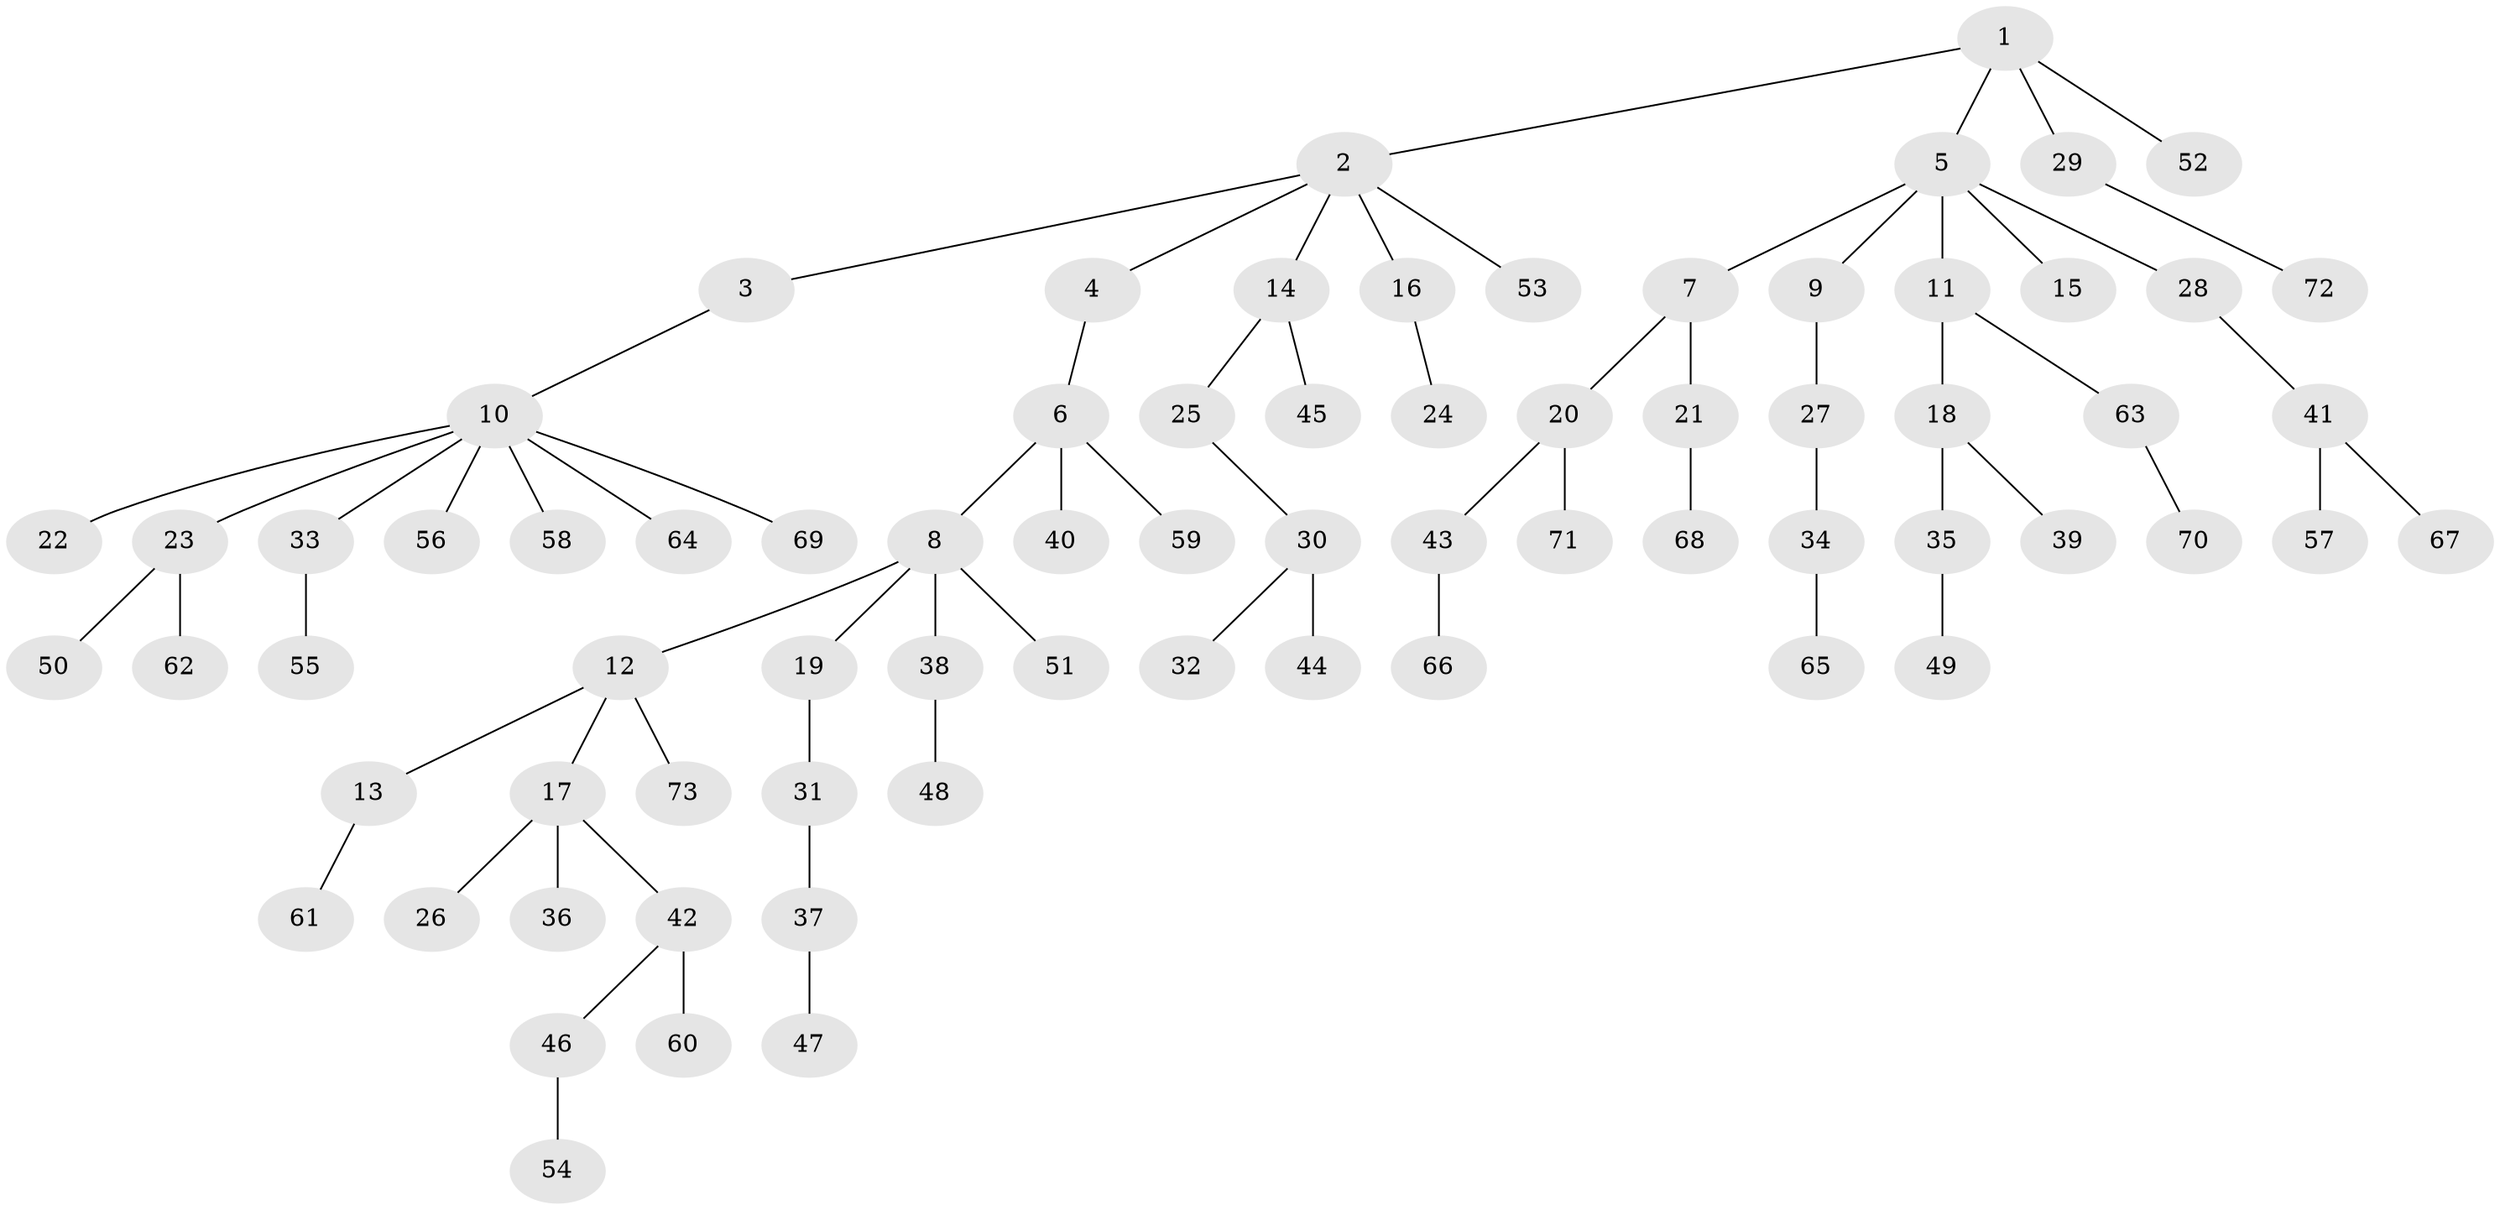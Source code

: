 // coarse degree distribution, {1: 0.5, 2: 0.3181818181818182, 3: 0.045454545454545456, 4: 0.045454545454545456, 5: 0.09090909090909091}
// Generated by graph-tools (version 1.1) at 2025/37/03/04/25 23:37:17]
// undirected, 73 vertices, 72 edges
graph export_dot {
  node [color=gray90,style=filled];
  1;
  2;
  3;
  4;
  5;
  6;
  7;
  8;
  9;
  10;
  11;
  12;
  13;
  14;
  15;
  16;
  17;
  18;
  19;
  20;
  21;
  22;
  23;
  24;
  25;
  26;
  27;
  28;
  29;
  30;
  31;
  32;
  33;
  34;
  35;
  36;
  37;
  38;
  39;
  40;
  41;
  42;
  43;
  44;
  45;
  46;
  47;
  48;
  49;
  50;
  51;
  52;
  53;
  54;
  55;
  56;
  57;
  58;
  59;
  60;
  61;
  62;
  63;
  64;
  65;
  66;
  67;
  68;
  69;
  70;
  71;
  72;
  73;
  1 -- 2;
  1 -- 5;
  1 -- 29;
  1 -- 52;
  2 -- 3;
  2 -- 4;
  2 -- 14;
  2 -- 16;
  2 -- 53;
  3 -- 10;
  4 -- 6;
  5 -- 7;
  5 -- 9;
  5 -- 11;
  5 -- 15;
  5 -- 28;
  6 -- 8;
  6 -- 40;
  6 -- 59;
  7 -- 20;
  7 -- 21;
  8 -- 12;
  8 -- 19;
  8 -- 38;
  8 -- 51;
  9 -- 27;
  10 -- 22;
  10 -- 23;
  10 -- 33;
  10 -- 56;
  10 -- 58;
  10 -- 64;
  10 -- 69;
  11 -- 18;
  11 -- 63;
  12 -- 13;
  12 -- 17;
  12 -- 73;
  13 -- 61;
  14 -- 25;
  14 -- 45;
  16 -- 24;
  17 -- 26;
  17 -- 36;
  17 -- 42;
  18 -- 35;
  18 -- 39;
  19 -- 31;
  20 -- 43;
  20 -- 71;
  21 -- 68;
  23 -- 50;
  23 -- 62;
  25 -- 30;
  27 -- 34;
  28 -- 41;
  29 -- 72;
  30 -- 32;
  30 -- 44;
  31 -- 37;
  33 -- 55;
  34 -- 65;
  35 -- 49;
  37 -- 47;
  38 -- 48;
  41 -- 57;
  41 -- 67;
  42 -- 46;
  42 -- 60;
  43 -- 66;
  46 -- 54;
  63 -- 70;
}
